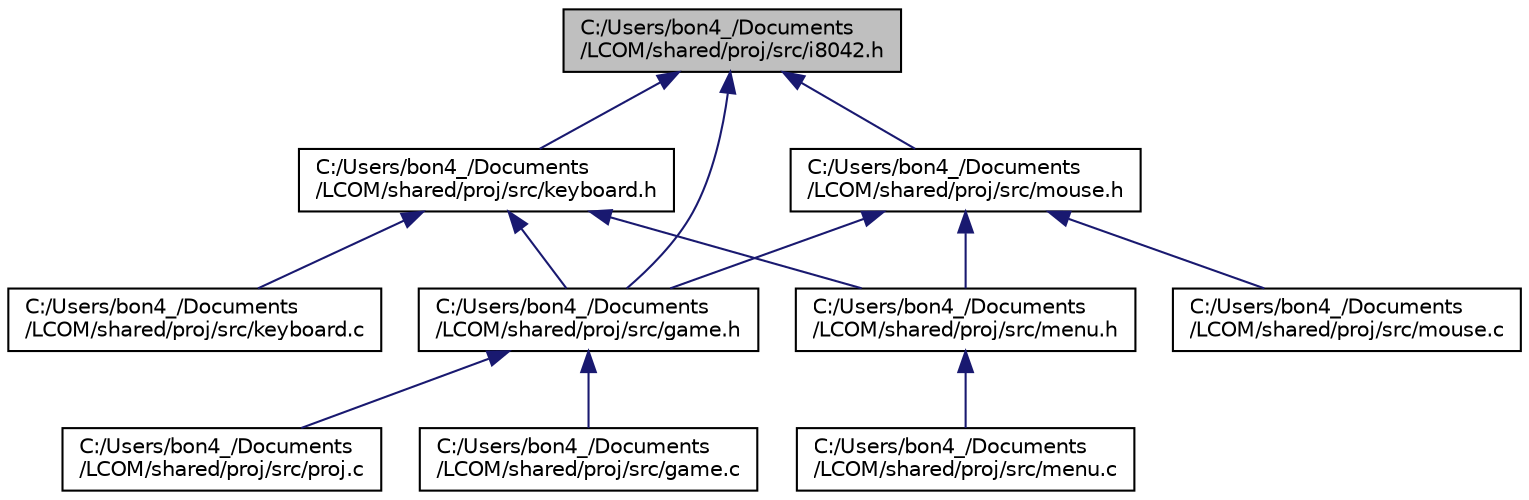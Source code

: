 digraph "C:/Users/bon4_/Documents/LCOM/shared/proj/src/i8042.h"
{
 // LATEX_PDF_SIZE
  edge [fontname="Helvetica",fontsize="10",labelfontname="Helvetica",labelfontsize="10"];
  node [fontname="Helvetica",fontsize="10",shape=record];
  Node1 [label="C:/Users/bon4_/Documents\l/LCOM/shared/proj/src/i8042.h",height=0.2,width=0.4,color="black", fillcolor="grey75", style="filled", fontcolor="black",tooltip=" "];
  Node1 -> Node2 [dir="back",color="midnightblue",fontsize="10",style="solid"];
  Node2 [label="C:/Users/bon4_/Documents\l/LCOM/shared/proj/src/game.h",height=0.2,width=0.4,color="black", fillcolor="white", style="filled",URL="$game_8h.html",tooltip=" "];
  Node2 -> Node3 [dir="back",color="midnightblue",fontsize="10",style="solid"];
  Node3 [label="C:/Users/bon4_/Documents\l/LCOM/shared/proj/src/game.c",height=0.2,width=0.4,color="black", fillcolor="white", style="filled",URL="$game_8c.html",tooltip=" "];
  Node2 -> Node4 [dir="back",color="midnightblue",fontsize="10",style="solid"];
  Node4 [label="C:/Users/bon4_/Documents\l/LCOM/shared/proj/src/proj.c",height=0.2,width=0.4,color="black", fillcolor="white", style="filled",URL="$proj_8c.html",tooltip=" "];
  Node1 -> Node5 [dir="back",color="midnightblue",fontsize="10",style="solid"];
  Node5 [label="C:/Users/bon4_/Documents\l/LCOM/shared/proj/src/keyboard.h",height=0.2,width=0.4,color="black", fillcolor="white", style="filled",URL="$keyboard_8h.html",tooltip=" "];
  Node5 -> Node2 [dir="back",color="midnightblue",fontsize="10",style="solid"];
  Node5 -> Node6 [dir="back",color="midnightblue",fontsize="10",style="solid"];
  Node6 [label="C:/Users/bon4_/Documents\l/LCOM/shared/proj/src/keyboard.c",height=0.2,width=0.4,color="black", fillcolor="white", style="filled",URL="$keyboard_8c.html",tooltip=" "];
  Node5 -> Node7 [dir="back",color="midnightblue",fontsize="10",style="solid"];
  Node7 [label="C:/Users/bon4_/Documents\l/LCOM/shared/proj/src/menu.h",height=0.2,width=0.4,color="black", fillcolor="white", style="filled",URL="$menu_8h.html",tooltip=" "];
  Node7 -> Node8 [dir="back",color="midnightblue",fontsize="10",style="solid"];
  Node8 [label="C:/Users/bon4_/Documents\l/LCOM/shared/proj/src/menu.c",height=0.2,width=0.4,color="black", fillcolor="white", style="filled",URL="$menu_8c.html",tooltip=" "];
  Node1 -> Node9 [dir="back",color="midnightblue",fontsize="10",style="solid"];
  Node9 [label="C:/Users/bon4_/Documents\l/LCOM/shared/proj/src/mouse.h",height=0.2,width=0.4,color="black", fillcolor="white", style="filled",URL="$mouse_8h.html",tooltip=" "];
  Node9 -> Node2 [dir="back",color="midnightblue",fontsize="10",style="solid"];
  Node9 -> Node7 [dir="back",color="midnightblue",fontsize="10",style="solid"];
  Node9 -> Node10 [dir="back",color="midnightblue",fontsize="10",style="solid"];
  Node10 [label="C:/Users/bon4_/Documents\l/LCOM/shared/proj/src/mouse.c",height=0.2,width=0.4,color="black", fillcolor="white", style="filled",URL="$mouse_8c.html",tooltip=" "];
}
